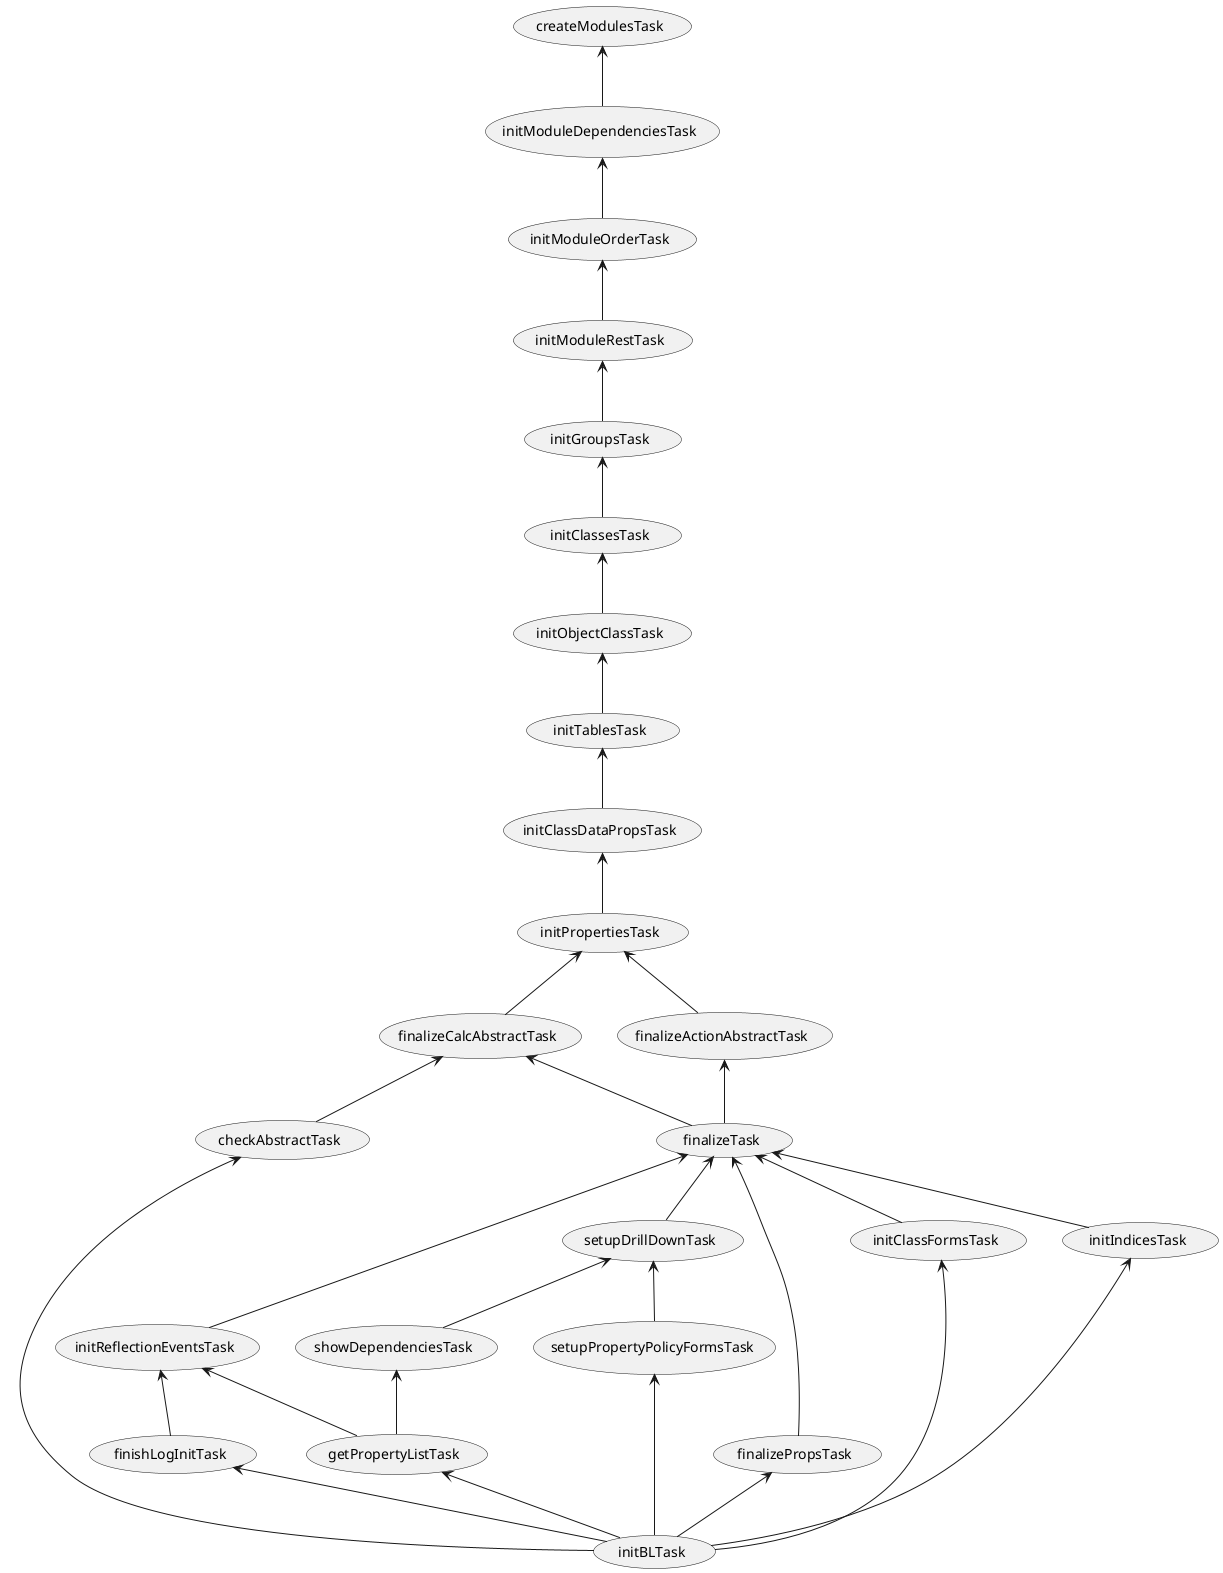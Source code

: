 для просмотра нужен плагин
    http://plugins.jetbrains.com/plugin/7017?pr=
    + Graphviz

@startuml

(createModulesTask) <-- (initModuleDependenciesTask)
(initModuleDependenciesTask) <-- (initModuleOrderTask)
(initModuleOrderTask) <-- (initModuleRestTask)
(initModuleRestTask) <-- (initGroupsTask)
(initGroupsTask) <-- (initClassesTask)
(initClassesTask) <-- (initObjectClassTask)
(initObjectClassTask) <-- (initTablesTask)
(initTablesTask) <-- (initClassDataPropsTask)
(initClassDataPropsTask) <-- (initPropertiesTask)
(initPropertiesTask) <-- (finalizeCalcAbstractTask)
(initPropertiesTask) <-- (finalizeActionAbstractTask)
(finalizeCalcAbstractTask) <-- (checkAbstractTask)
(finalizeCalcAbstractTask) <-- (finalizeTask)
(finalizeActionAbstractTask) <-- (finalizeTask)
(finalizeTask) <-- (initReflectionEventsTask)
(initReflectionEventsTask) <-- (finishLogInitTask)
(setupDrillDownTask) <-- (setupPropertyPolicyFormsTask)
(finalizeTask) <-- (setupDrillDownTask)
(setupDrillDownTask) <-- (showDependenciesTask)
(initReflectionEventsTask) <-- (getPropertyListTask)
(showDependenciesTask) <-- (getPropertyListTask)
(finalizeTask) <-- (finalizePropsTask)
(finalizeTask) <-- (initClassFormsTask)
(finalizeTask) <-- (initIndicesTask)
(checkAbstractTask) <-- (initBLTask)
(getPropertyListTask) <-- (initBLTask)
(setupPropertyPolicyFormsTask) <-- (initBLTask)
(finishLogInitTask) <-- (initBLTask)
(finalizePropsTask) <-- (initBLTask)
(initIndicesTask) <-- (initBLTask)
(initClassFormsTask) <-- (initBLTask)

@enduml
